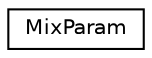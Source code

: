 digraph "Graphical Class Hierarchy"
{
 // LATEX_PDF_SIZE
  edge [fontname="Helvetica",fontsize="10",labelfontname="Helvetica",labelfontsize="10"];
  node [fontname="Helvetica",fontsize="10",shape=record];
  rankdir="LR";
  Node0 [label="MixParam",height=0.2,width=0.4,color="black", fillcolor="white", style="filled",URL="$classMixParam.html",tooltip=" "];
}
